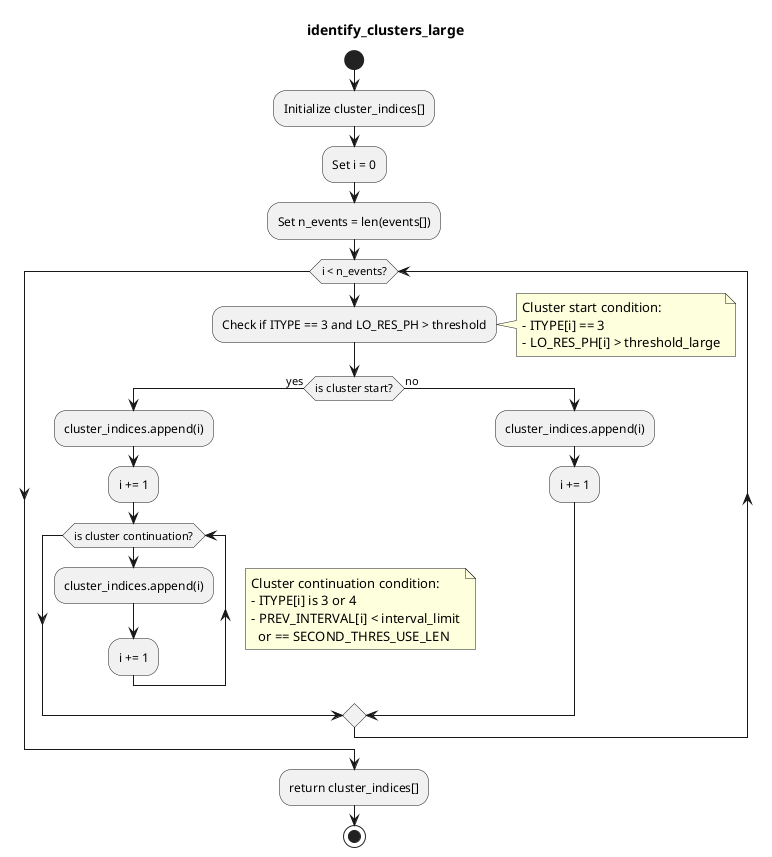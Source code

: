 @startuml
title identify_clusters_large

start

:Initialize cluster_indices[];
:Set i = 0;
:Set n_events = len(events[]);

while (i < n_events?)
  :Check if ITYPE == 3 and LO_RES_PH > threshold;

  note right
  Cluster start condition:
  - ITYPE[i] == 3
  - LO_RES_PH[i] > threshold_large
  end note

  if (is cluster start?) then (yes)
    :cluster_indices.append(i);
    :i += 1;

    while (is cluster continuation?)

      note right
      Cluster continuation condition:
      - ITYPE[i] is 3 or 4
      - PREV_INTERVAL[i] < interval_limit
        or == SECOND_THRES_USE_LEN
      end note

      :cluster_indices.append(i);
      :i += 1;
    endwhile

  else (no)
    :cluster_indices.append(i);
    :i += 1;
  endif
endwhile

:return cluster_indices[];
stop
@enduml
